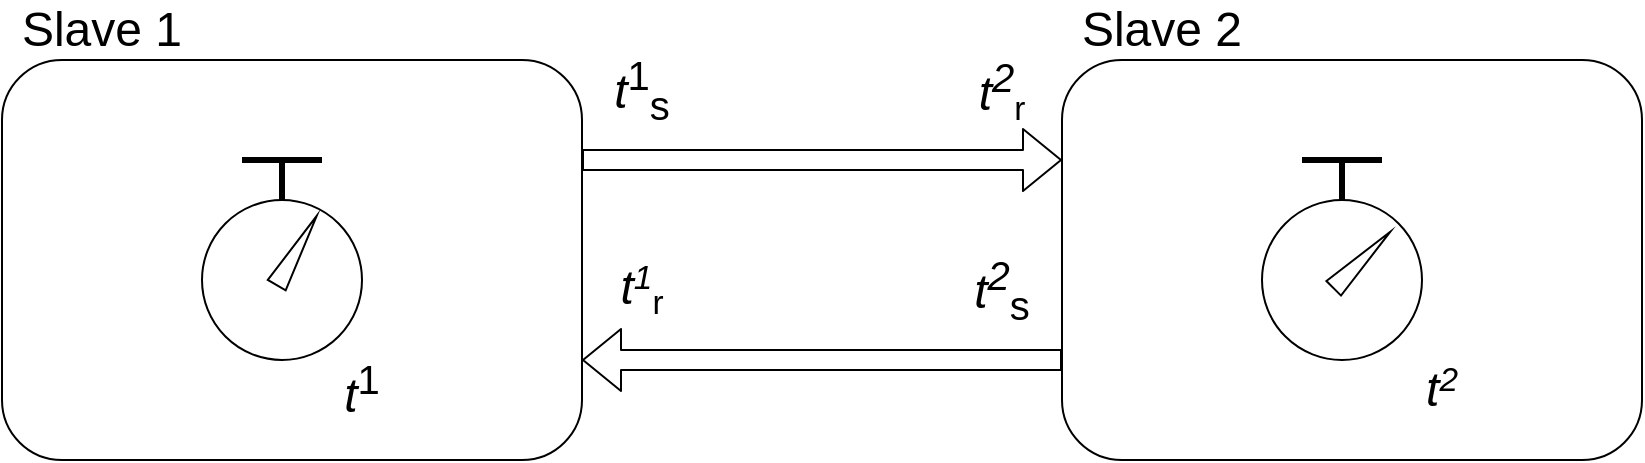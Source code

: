 <mxfile>
    <diagram id="hFyhDQUrYnj7EcRd66w8" name="Page-1">
        <mxGraphModel dx="893" dy="555" grid="1" gridSize="10" guides="1" tooltips="1" connect="1" arrows="1" fold="1" page="1" pageScale="1" pageWidth="1169" pageHeight="827" math="0" shadow="0">
            <root>
                <mxCell id="0"/>
                <mxCell id="1" parent="0"/>
                <mxCell id="13" value="" style="rounded=1;whiteSpace=wrap;html=1;fillColor=none;" parent="1" vertex="1">
                    <mxGeometry x="60" y="200" width="290" height="200" as="geometry"/>
                </mxCell>
                <mxCell id="12" value="" style="group;fillColor=none;" parent="1" vertex="1" connectable="0">
                    <mxGeometry x="160" y="250" width="80" height="100" as="geometry"/>
                </mxCell>
                <mxCell id="4" value="" style="ellipse;whiteSpace=wrap;html=1;aspect=fixed;fillColor=none;" parent="12" vertex="1">
                    <mxGeometry y="20" width="80" height="80" as="geometry"/>
                </mxCell>
                <mxCell id="5" value="" style="endArrow=none;html=1;strokeWidth=3;" parent="12" edge="1">
                    <mxGeometry width="50" height="50" relative="1" as="geometry">
                        <mxPoint x="20" as="sourcePoint"/>
                        <mxPoint x="60" as="targetPoint"/>
                    </mxGeometry>
                </mxCell>
                <mxCell id="6" value="" style="endArrow=none;html=1;entryX=0.5;entryY=0;entryDx=0;entryDy=0;strokeWidth=3;" parent="12" target="4" edge="1">
                    <mxGeometry width="50" height="50" relative="1" as="geometry">
                        <mxPoint x="40" as="sourcePoint"/>
                        <mxPoint x="80" as="targetPoint"/>
                    </mxGeometry>
                </mxCell>
                <mxCell id="7" value="" style="triangle;whiteSpace=wrap;html=1;rotation=-60;fillColor=none;" parent="12" vertex="1">
                    <mxGeometry x="27.37" y="40.08" width="40" height="10.31" as="geometry"/>
                </mxCell>
                <mxCell id="14" value="" style="rounded=1;whiteSpace=wrap;html=1;fillColor=none;" parent="1" vertex="1">
                    <mxGeometry x="590" y="200" width="290" height="200" as="geometry"/>
                </mxCell>
                <mxCell id="15" value="" style="group;fillColor=none;" parent="1" vertex="1" connectable="0">
                    <mxGeometry x="690" y="250" width="80" height="100" as="geometry"/>
                </mxCell>
                <mxCell id="16" value="" style="ellipse;whiteSpace=wrap;html=1;aspect=fixed;fillColor=none;" parent="15" vertex="1">
                    <mxGeometry y="20" width="80" height="80" as="geometry"/>
                </mxCell>
                <mxCell id="17" value="" style="endArrow=none;html=1;strokeWidth=3;" parent="15" edge="1">
                    <mxGeometry width="50" height="50" relative="1" as="geometry">
                        <mxPoint x="20" as="sourcePoint"/>
                        <mxPoint x="60" as="targetPoint"/>
                    </mxGeometry>
                </mxCell>
                <mxCell id="18" value="" style="endArrow=none;html=1;entryX=0.5;entryY=0;entryDx=0;entryDy=0;strokeWidth=3;" parent="15" target="16" edge="1">
                    <mxGeometry width="50" height="50" relative="1" as="geometry">
                        <mxPoint x="40" as="sourcePoint"/>
                        <mxPoint x="80" as="targetPoint"/>
                    </mxGeometry>
                </mxCell>
                <mxCell id="19" value="" style="triangle;whiteSpace=wrap;html=1;rotation=-45;fillColor=none;" parent="15" vertex="1">
                    <mxGeometry x="30.0" y="44.85" width="40" height="10.31" as="geometry"/>
                </mxCell>
                <mxCell id="20" value="&lt;font style=&quot;font-size: 24px;&quot;&gt;Slave 1&lt;/font&gt;" style="text;html=1;align=center;verticalAlign=middle;whiteSpace=wrap;rounded=0;" parent="1" vertex="1">
                    <mxGeometry x="60" y="170" width="100" height="30" as="geometry"/>
                </mxCell>
                <mxCell id="21" value="&lt;font style=&quot;font-size: 24px;&quot;&gt;Slave 2&lt;/font&gt;" style="text;html=1;align=center;verticalAlign=middle;whiteSpace=wrap;rounded=0;" parent="1" vertex="1">
                    <mxGeometry x="590" y="170" width="100" height="30" as="geometry"/>
                </mxCell>
                <mxCell id="22" value="" style="shape=flexArrow;endArrow=classic;html=1;exitX=1;exitY=0.25;exitDx=0;exitDy=0;entryX=0;entryY=0.25;entryDx=0;entryDy=0;fillColor=none;" parent="1" source="13" target="14" edge="1">
                    <mxGeometry width="50" height="50" relative="1" as="geometry">
                        <mxPoint x="640" y="280" as="sourcePoint"/>
                        <mxPoint x="690" y="230" as="targetPoint"/>
                    </mxGeometry>
                </mxCell>
                <mxCell id="23" value="" style="shape=flexArrow;endArrow=classic;html=1;exitX=0;exitY=0.75;exitDx=0;exitDy=0;entryX=1;entryY=0.75;entryDx=0;entryDy=0;fillColor=none;" parent="1" source="14" target="13" edge="1">
                    <mxGeometry width="50" height="50" relative="1" as="geometry">
                        <mxPoint x="360" y="260" as="sourcePoint"/>
                        <mxPoint x="600" y="260" as="targetPoint"/>
                    </mxGeometry>
                </mxCell>
                <mxCell id="24" value="&lt;font style=&quot;font-size: 24px;&quot;&gt;&lt;i&gt;t&lt;/i&gt;&lt;sup&gt;1&lt;/sup&gt;&lt;/font&gt;" style="text;html=1;align=center;verticalAlign=middle;whiteSpace=wrap;rounded=0;" parent="1" vertex="1">
                    <mxGeometry x="210" y="350" width="60" height="30" as="geometry"/>
                </mxCell>
                <mxCell id="25" value="&lt;font style=&quot;&quot;&gt;&lt;i style=&quot;&quot;&gt;&lt;span style=&quot;font-size: 24px;&quot;&gt;t&lt;/span&gt;&lt;span style=&quot;font-size: 20px;&quot;&gt;&lt;sup&gt;2&lt;/sup&gt;&lt;/span&gt;&lt;/i&gt;&lt;/font&gt;" style="text;html=1;align=center;verticalAlign=middle;whiteSpace=wrap;rounded=0;" parent="1" vertex="1">
                    <mxGeometry x="750" y="350" width="60" height="30" as="geometry"/>
                </mxCell>
                <mxCell id="26" value="&lt;font style=&quot;font-size: 24px;&quot;&gt;&lt;i&gt;t&lt;/i&gt;&lt;sup&gt;1&lt;/sup&gt;&lt;sub&gt;s&lt;/sub&gt;&lt;/font&gt;" style="text;html=1;align=center;verticalAlign=middle;whiteSpace=wrap;rounded=0;" parent="1" vertex="1">
                    <mxGeometry x="350" y="200" width="60" height="30" as="geometry"/>
                </mxCell>
                <mxCell id="27" value="&lt;font style=&quot;&quot;&gt;&lt;span style=&quot;font-style: italic; font-size: 24px;&quot;&gt;t&lt;sup&gt;2&lt;/sup&gt;&lt;/span&gt;&lt;span style=&quot;font-size: 20px;&quot;&gt;&lt;sub style=&quot;&quot;&gt;r&lt;/sub&gt;&lt;/span&gt;&lt;/font&gt;" style="text;html=1;align=center;verticalAlign=middle;whiteSpace=wrap;rounded=0;" parent="1" vertex="1">
                    <mxGeometry x="530" y="200" width="60" height="30" as="geometry"/>
                </mxCell>
                <mxCell id="28" value="&lt;font style=&quot;font-size: 24px;&quot;&gt;&lt;i&gt;t&lt;sup&gt;2&lt;/sup&gt;&lt;/i&gt;&lt;sub&gt;s&lt;/sub&gt;&lt;/font&gt;" style="text;html=1;align=center;verticalAlign=middle;whiteSpace=wrap;rounded=0;" parent="1" vertex="1">
                    <mxGeometry x="530" y="300" width="60" height="30" as="geometry"/>
                </mxCell>
                <mxCell id="29" value="&lt;font style=&quot;&quot;&gt;&lt;span style=&quot;font-style: italic; font-size: 24px;&quot;&gt;t&lt;/span&gt;&lt;span style=&quot;font-style: italic; font-size: 20px;&quot;&gt;&lt;sup&gt;1&lt;/sup&gt;&lt;/span&gt;&lt;span style=&quot;font-size: 20px;&quot;&gt;&lt;sub style=&quot;&quot;&gt;r&lt;/sub&gt;&lt;/span&gt;&lt;/font&gt;" style="text;html=1;align=center;verticalAlign=middle;whiteSpace=wrap;rounded=0;" parent="1" vertex="1">
                    <mxGeometry x="350" y="300" width="60" height="30" as="geometry"/>
                </mxCell>
            </root>
        </mxGraphModel>
    </diagram>
</mxfile>